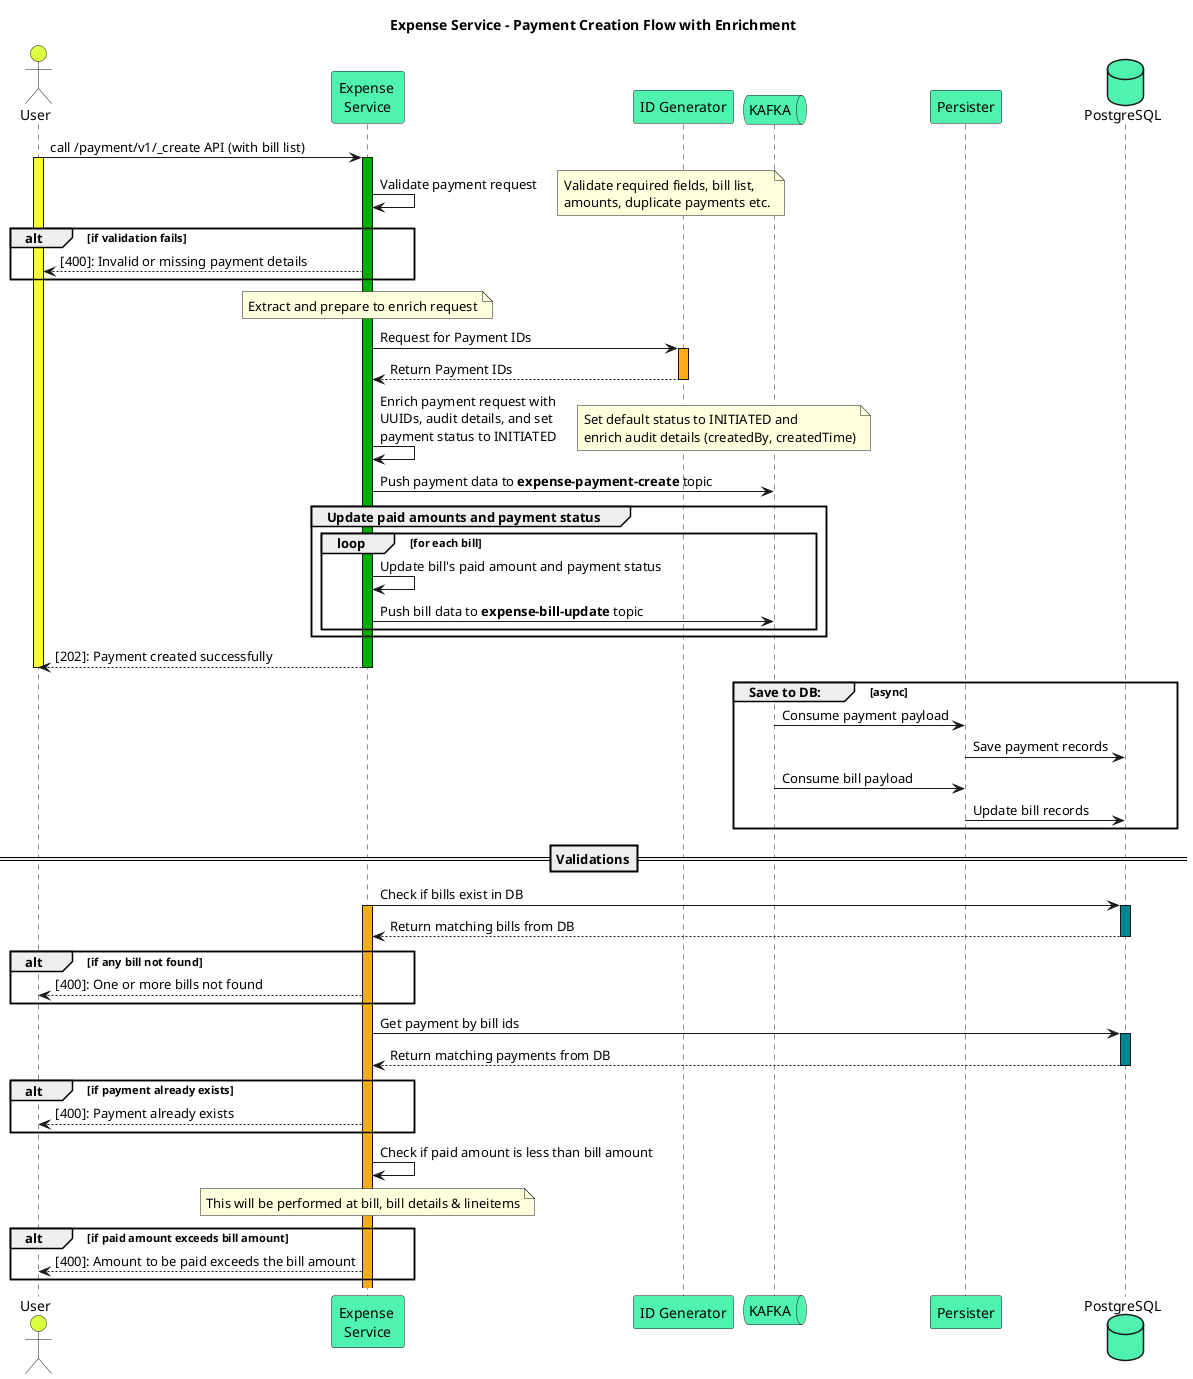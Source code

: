 @startuml
title: Expense Service - Payment Creation Flow with Enrichment

actor user as "User" order 0 #ddff41
participant Expense as "Expense \nService" #4Ff2AF
participant IDGen as "ID Generator" #4Ff2AF
queue KAFKA as "KAFKA" #4Ff2AF
participant Persister as "Persister" #4Ff2AF
database DB as "PostgreSQL" #4Ff2AF

user -> Expense: call /payment/v1/_create API (with bill list)
activate user #Fafd30
activate Expense #00ad00

Expense -> Expense: Validate payment request
note right: Validate required fields, bill list, \namounts, duplicate payments etc.

alt if validation fails
    Expense --> user: [400]: Invalid or missing payment details
end


note over Expense: Extract and prepare to enrich request
Expense -> IDGen: Request for Payment IDs
activate IDGen #ffad12
IDGen --> Expense: Return Payment IDs
deactivate IDGen

Expense -> Expense: Enrich payment request with\nUUIDs, audit details, and set\npayment status to INITIATED
note right: Set default status to INITIATED and \nenrich audit details (createdBy, createdTime)




Expense -> KAFKA: Push payment data to <b>expense-payment-create</b> topic
group Update paid amounts and payment status
    loop for each bill
        Expense -> Expense: Update bill's paid amount and payment status
        Expense -> KAFKA: Push bill data to <b>expense-bill-update</b> topic
    end
end
Expense --> user: [202]: Payment created successfully
deactivate Expense
deactivate user

group Save to DB: [async]
    KAFKA -> Persister: Consume payment payload
    Persister -> DB: Save payment records
    KAFKA -> Persister: Consume bill payload
    Persister -> DB: Update bill records
end

==Validations==
Expense -> DB: Check if bills exist in DB
activate Expense #F1aF0F
activate DB #008390
DB --> Expense: Return matching bills from DB
deactivate DB

alt if any bill not found
    Expense --> user: [400]: One or more bills not found
end

' Create same for payment if payment already exists

Expense -> DB: Get payment by bill ids
activate DB #008390
DB --> Expense: Return matching payments from DB
deactivate DB
alt if payment already exists
    Expense --> user: [400]: Payment already exists
end

'Amount to be paid should be less than bill amount
Expense -> Expense: Check if paid amount is less than bill amount
note over Expense: This will be performed at bill, bill details & lineitems
alt if paid amount exceeds bill amount
    Expense --> user: [400]: Amount to be paid exceeds the bill amount
end
@enduml
